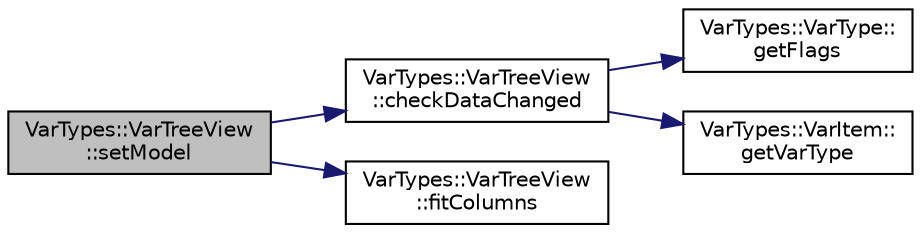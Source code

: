digraph "VarTypes::VarTreeView::setModel"
{
 // INTERACTIVE_SVG=YES
  edge [fontname="Helvetica",fontsize="10",labelfontname="Helvetica",labelfontsize="10"];
  node [fontname="Helvetica",fontsize="10",shape=record];
  rankdir="LR";
  Node1 [label="VarTypes::VarTreeView\l::setModel",height=0.2,width=0.4,color="black", fillcolor="grey75", style="filled", fontcolor="black"];
  Node1 -> Node2 [color="midnightblue",fontsize="10",style="solid",fontname="Helvetica"];
  Node2 [label="VarTypes::VarTreeView\l::checkDataChanged",height=0.2,width=0.4,color="black", fillcolor="white", style="filled",URL="$df/d7d/class_var_types_1_1_var_tree_view.html#a5d33ffe2cebd7dc1564da1175f5ee05a"];
  Node2 -> Node3 [color="midnightblue",fontsize="10",style="solid",fontname="Helvetica"];
  Node3 [label="VarTypes::VarType::\lgetFlags",height=0.2,width=0.4,color="black", fillcolor="white", style="filled",URL="$d4/d59/class_var_types_1_1_var_type.html#aa49cce5c3b501d5719067cfb3f6a8ed4"];
  Node2 -> Node4 [color="midnightblue",fontsize="10",style="solid",fontname="Helvetica"];
  Node4 [label="VarTypes::VarItem::\lgetVarType",height=0.2,width=0.4,color="black", fillcolor="white", style="filled",URL="$d3/d53/class_var_types_1_1_var_item.html#a82b23238936ada9f4ca012fcedc7dd2a"];
  Node1 -> Node5 [color="midnightblue",fontsize="10",style="solid",fontname="Helvetica"];
  Node5 [label="VarTypes::VarTreeView\l::fitColumns",height=0.2,width=0.4,color="black", fillcolor="white", style="filled",URL="$df/d7d/class_var_types_1_1_var_tree_view.html#a0211a804f5b5ff71929168e2c7c97976"];
}
